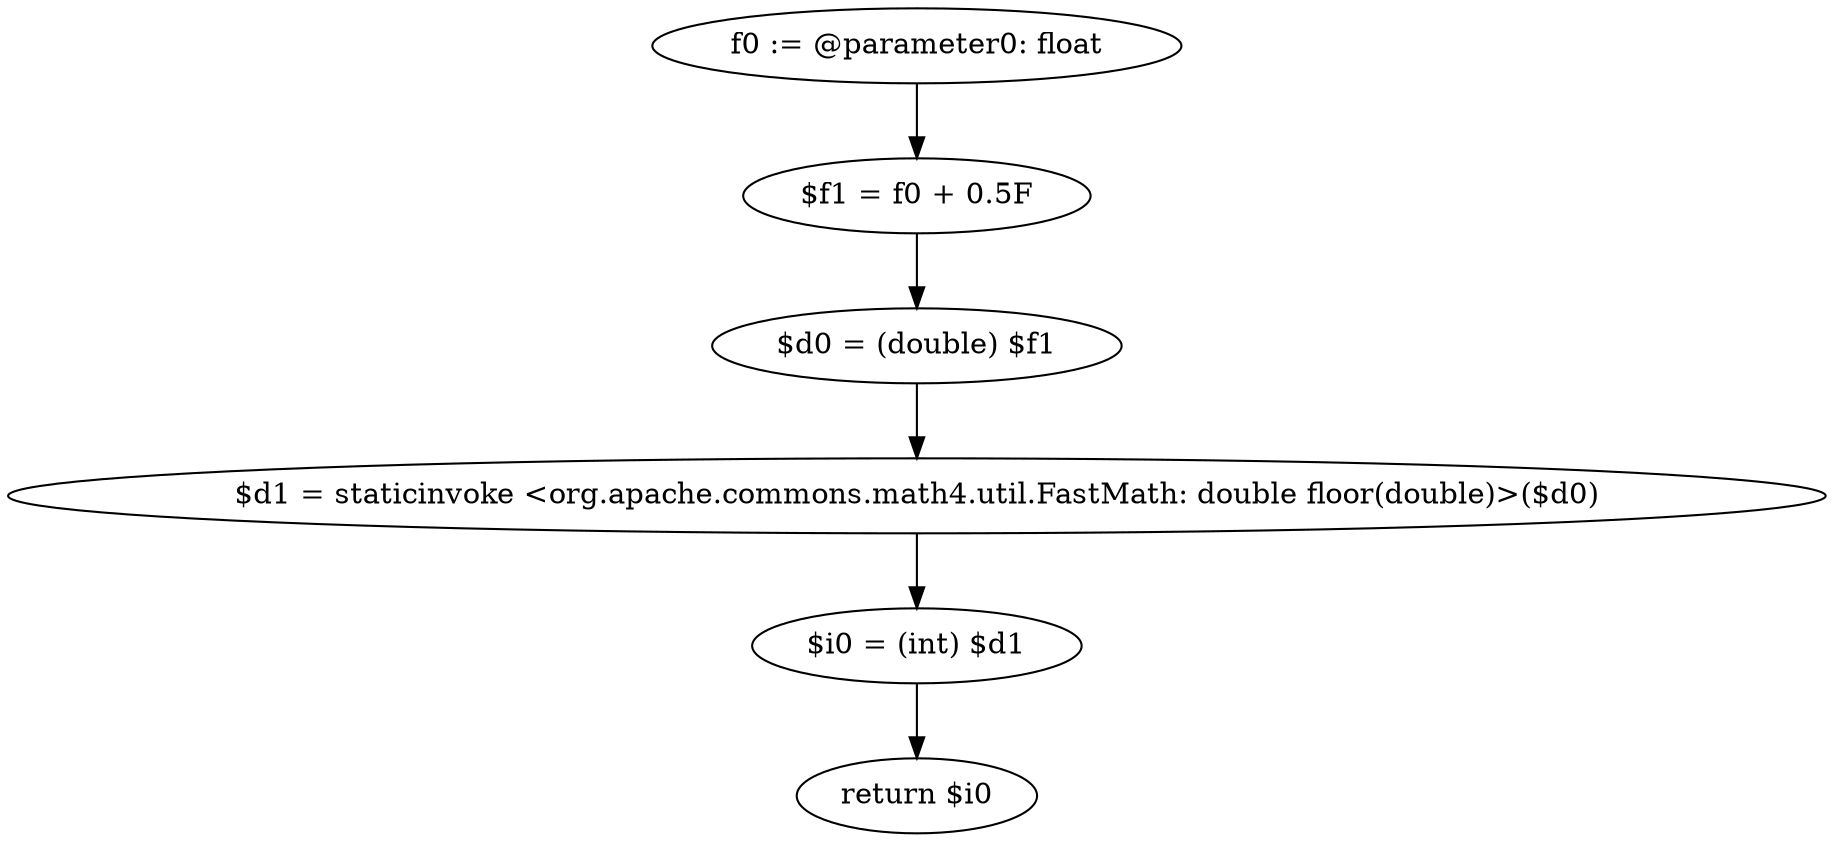 digraph "unitGraph" {
    "f0 := @parameter0: float"
    "$f1 = f0 + 0.5F"
    "$d0 = (double) $f1"
    "$d1 = staticinvoke <org.apache.commons.math4.util.FastMath: double floor(double)>($d0)"
    "$i0 = (int) $d1"
    "return $i0"
    "f0 := @parameter0: float"->"$f1 = f0 + 0.5F";
    "$f1 = f0 + 0.5F"->"$d0 = (double) $f1";
    "$d0 = (double) $f1"->"$d1 = staticinvoke <org.apache.commons.math4.util.FastMath: double floor(double)>($d0)";
    "$d1 = staticinvoke <org.apache.commons.math4.util.FastMath: double floor(double)>($d0)"->"$i0 = (int) $d1";
    "$i0 = (int) $d1"->"return $i0";
}
